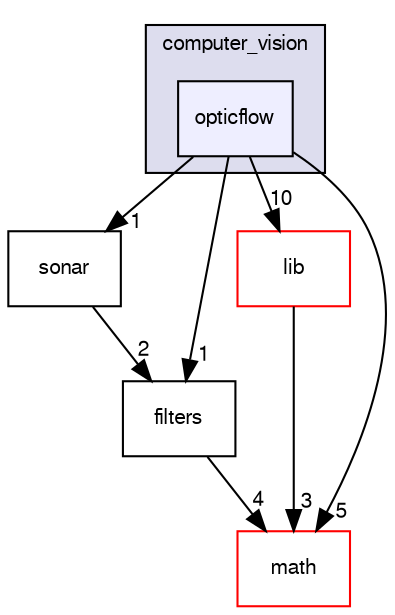 digraph "sw/airborne/modules/computer_vision/opticflow" {
  compound=true
  node [ fontsize="10", fontname="FreeSans"];
  edge [ labelfontsize="10", labelfontname="FreeSans"];
  subgraph clusterdir_304e79c9f5d09ea65a2f55aafb6a6b9d {
    graph [ bgcolor="#ddddee", pencolor="black", label="computer_vision" fontname="FreeSans", fontsize="10", URL="dir_304e79c9f5d09ea65a2f55aafb6a6b9d.html"]
  dir_737909cdc08fae475c12e10cc4efa3fe [shape=box, label="opticflow", style="filled", fillcolor="#eeeeff", pencolor="black", URL="dir_737909cdc08fae475c12e10cc4efa3fe.html"];
  }
  dir_f794e7c055cca00c0de6f5564d477f09 [shape=box label="sonar" URL="dir_f794e7c055cca00c0de6f5564d477f09.html"];
  dir_9adc125244b74c64b95124778e5b932a [shape=box label="lib" fillcolor="white" style="filled" color="red" URL="dir_9adc125244b74c64b95124778e5b932a.html"];
  dir_1444106569909aede49a887d28257b90 [shape=box label="filters" URL="dir_1444106569909aede49a887d28257b90.html"];
  dir_29343b6f5fcd4b75a5dfbb985ff56864 [shape=box label="math" fillcolor="white" style="filled" color="red" URL="dir_29343b6f5fcd4b75a5dfbb985ff56864.html"];
  dir_737909cdc08fae475c12e10cc4efa3fe->dir_f794e7c055cca00c0de6f5564d477f09 [headlabel="1", labeldistance=1.5 headhref="dir_000126_000194.html"];
  dir_737909cdc08fae475c12e10cc4efa3fe->dir_9adc125244b74c64b95124778e5b932a [headlabel="10", labeldistance=1.5 headhref="dir_000126_000121.html"];
  dir_737909cdc08fae475c12e10cc4efa3fe->dir_1444106569909aede49a887d28257b90 [headlabel="1", labeldistance=1.5 headhref="dir_000126_000091.html"];
  dir_737909cdc08fae475c12e10cc4efa3fe->dir_29343b6f5fcd4b75a5dfbb985ff56864 [headlabel="5", labeldistance=1.5 headhref="dir_000126_000105.html"];
  dir_f794e7c055cca00c0de6f5564d477f09->dir_1444106569909aede49a887d28257b90 [headlabel="2", labeldistance=1.5 headhref="dir_000194_000091.html"];
  dir_9adc125244b74c64b95124778e5b932a->dir_29343b6f5fcd4b75a5dfbb985ff56864 [headlabel="3", labeldistance=1.5 headhref="dir_000121_000105.html"];
  dir_1444106569909aede49a887d28257b90->dir_29343b6f5fcd4b75a5dfbb985ff56864 [headlabel="4", labeldistance=1.5 headhref="dir_000091_000105.html"];
}
